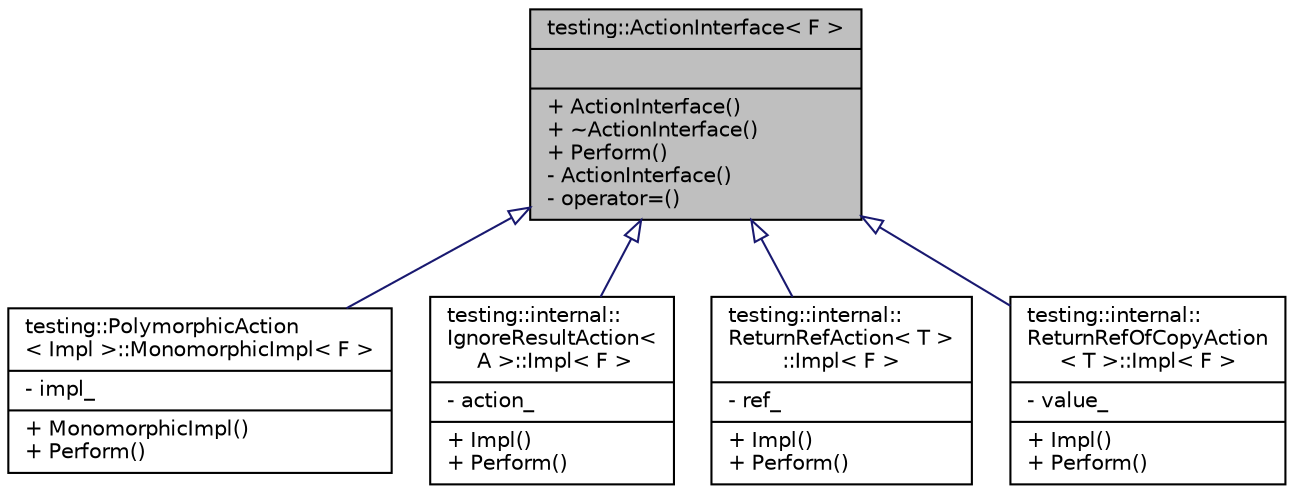 digraph "testing::ActionInterface&lt; F &gt;"
{
 // LATEX_PDF_SIZE
  bgcolor="transparent";
  edge [fontname="Helvetica",fontsize="10",labelfontname="Helvetica",labelfontsize="10"];
  node [fontname="Helvetica",fontsize="10",shape=record];
  Node1 [label="{testing::ActionInterface\< F \>\n||+ ActionInterface()\l+ ~ActionInterface()\l+ Perform()\l- ActionInterface()\l- operator=()\l}",height=0.2,width=0.4,color="black", fillcolor="grey75", style="filled", fontcolor="black",tooltip=" "];
  Node1 -> Node2 [dir="back",color="midnightblue",fontsize="10",style="solid",arrowtail="onormal",fontname="Helvetica"];
  Node2 [label="{testing::PolymorphicAction\l\< Impl \>::MonomorphicImpl\< F \>\n|- impl_\l|+ MonomorphicImpl()\l+ Perform()\l}",height=0.2,width=0.4,color="black",URL="$classtesting_1_1PolymorphicAction_1_1MonomorphicImpl.html",tooltip=" "];
  Node1 -> Node3 [dir="back",color="midnightblue",fontsize="10",style="solid",arrowtail="onormal",fontname="Helvetica"];
  Node3 [label="{testing::internal::\lIgnoreResultAction\<\l A \>::Impl\< F \>\n|- action_\l|+ Impl()\l+ Perform()\l}",height=0.2,width=0.4,color="black",URL="$classtesting_1_1internal_1_1IgnoreResultAction_1_1Impl.html",tooltip=" "];
  Node1 -> Node4 [dir="back",color="midnightblue",fontsize="10",style="solid",arrowtail="onormal",fontname="Helvetica"];
  Node4 [label="{testing::internal::\lReturnRefAction\< T \>\l::Impl\< F \>\n|- ref_\l|+ Impl()\l+ Perform()\l}",height=0.2,width=0.4,color="black",URL="$classtesting_1_1internal_1_1ReturnRefAction_1_1Impl.html",tooltip=" "];
  Node1 -> Node5 [dir="back",color="midnightblue",fontsize="10",style="solid",arrowtail="onormal",fontname="Helvetica"];
  Node5 [label="{testing::internal::\lReturnRefOfCopyAction\l\< T \>::Impl\< F \>\n|- value_\l|+ Impl()\l+ Perform()\l}",height=0.2,width=0.4,color="black",URL="$classtesting_1_1internal_1_1ReturnRefOfCopyAction_1_1Impl.html",tooltip=" "];
}
